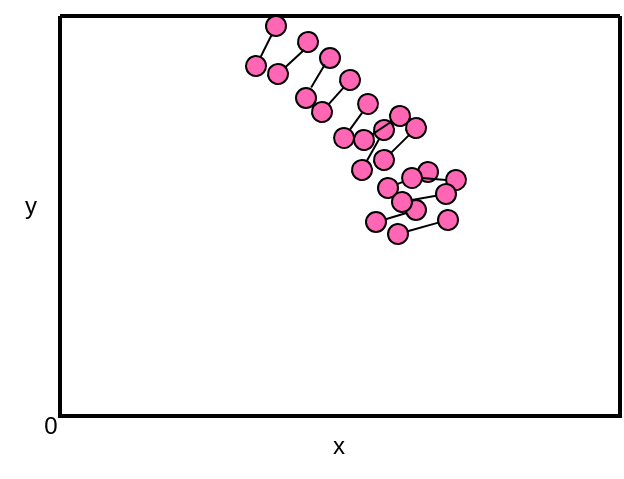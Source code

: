 <mxfile version="20.8.3" type="github">
  <diagram id="xv5Tho9vcZtsLMltUlNm" name="第 1 页">
    <mxGraphModel dx="1180" dy="720" grid="1" gridSize="10" guides="1" tooltips="1" connect="1" arrows="1" fold="1" page="1" pageScale="1" pageWidth="827" pageHeight="1169" math="0" shadow="0">
      <root>
        <mxCell id="0" />
        <mxCell id="1" parent="0" />
        <mxCell id="bZlDomiGvNA_Hqav9PgC-26" value="" style="swimlane;startSize=0;strokeWidth=2;" vertex="1" parent="1">
          <mxGeometry x="440" y="525" width="280" height="200" as="geometry">
            <mxRectangle x="120" y="280" width="50" height="40" as="alternateBounds" />
          </mxGeometry>
        </mxCell>
        <mxCell id="bZlDomiGvNA_Hqav9PgC-27" value="" style="group;rotation=40;" vertex="1" connectable="0" parent="bZlDomiGvNA_Hqav9PgC-26">
          <mxGeometry x="174" y="91" width="20" height="30" as="geometry" />
        </mxCell>
        <mxCell id="bZlDomiGvNA_Hqav9PgC-28" value="" style="ellipse;whiteSpace=wrap;html=1;aspect=fixed;fillColor=#FF66B3;rotation=40;" vertex="1" parent="bZlDomiGvNA_Hqav9PgC-27">
          <mxGeometry x="15" y="6" width="10" height="10" as="geometry" />
        </mxCell>
        <mxCell id="bZlDomiGvNA_Hqav9PgC-29" value="" style="ellipse;whiteSpace=wrap;html=1;aspect=fixed;fillColor=#FF66B3;rotation=40;" vertex="1" parent="bZlDomiGvNA_Hqav9PgC-27">
          <mxGeometry x="-10" y="13" width="10" height="10" as="geometry" />
        </mxCell>
        <mxCell id="bZlDomiGvNA_Hqav9PgC-30" value="" style="endArrow=none;html=1;rounded=0;startArrow=none;" edge="1" parent="bZlDomiGvNA_Hqav9PgC-27" source="bZlDomiGvNA_Hqav9PgC-29" target="bZlDomiGvNA_Hqav9PgC-28">
          <mxGeometry width="50" height="50" relative="1" as="geometry">
            <mxPoint x="-33" y="51" as="sourcePoint" />
            <mxPoint x="37" y="44" as="targetPoint" />
          </mxGeometry>
        </mxCell>
        <mxCell id="bZlDomiGvNA_Hqav9PgC-31" value="" style="group;rotation=40;" vertex="1" connectable="0" parent="bZlDomiGvNA_Hqav9PgC-27">
          <mxGeometry x="-10" y="-24" width="20" height="30" as="geometry" />
        </mxCell>
        <mxCell id="bZlDomiGvNA_Hqav9PgC-32" value="" style="ellipse;whiteSpace=wrap;html=1;aspect=fixed;fillColor=#FF66B3;rotation=40;" vertex="1" parent="bZlDomiGvNA_Hqav9PgC-31">
          <mxGeometry x="15" y="6" width="10" height="10" as="geometry" />
        </mxCell>
        <mxCell id="bZlDomiGvNA_Hqav9PgC-33" value="" style="ellipse;whiteSpace=wrap;html=1;aspect=fixed;fillColor=#FF66B3;rotation=40;" vertex="1" parent="bZlDomiGvNA_Hqav9PgC-31">
          <mxGeometry x="-5" y="14" width="10" height="10" as="geometry" />
        </mxCell>
        <mxCell id="bZlDomiGvNA_Hqav9PgC-34" value="" style="endArrow=none;html=1;rounded=0;startArrow=none;" edge="1" parent="bZlDomiGvNA_Hqav9PgC-31" source="bZlDomiGvNA_Hqav9PgC-33" target="bZlDomiGvNA_Hqav9PgC-32">
          <mxGeometry width="50" height="50" relative="1" as="geometry">
            <mxPoint x="-33" y="51" as="sourcePoint" />
            <mxPoint x="37" y="44" as="targetPoint" />
          </mxGeometry>
        </mxCell>
        <mxCell id="bZlDomiGvNA_Hqav9PgC-35" value="" style="group;rotation=20;" vertex="1" connectable="0" parent="bZlDomiGvNA_Hqav9PgC-26">
          <mxGeometry x="133" y="43" width="20" height="30" as="geometry" />
        </mxCell>
        <mxCell id="bZlDomiGvNA_Hqav9PgC-36" value="" style="ellipse;whiteSpace=wrap;html=1;aspect=fixed;fillColor=#FF66B3;rotation=20;" vertex="1" parent="bZlDomiGvNA_Hqav9PgC-35">
          <mxGeometry x="16" y="-4" width="10" height="10" as="geometry" />
        </mxCell>
        <mxCell id="bZlDomiGvNA_Hqav9PgC-37" value="" style="ellipse;whiteSpace=wrap;html=1;aspect=fixed;fillColor=#FF66B3;rotation=20;" vertex="1" parent="bZlDomiGvNA_Hqav9PgC-35">
          <mxGeometry x="4" y="13" width="10" height="10" as="geometry" />
        </mxCell>
        <mxCell id="bZlDomiGvNA_Hqav9PgC-38" value="" style="endArrow=none;html=1;rounded=0;startArrow=none;" edge="1" parent="bZlDomiGvNA_Hqav9PgC-35" source="bZlDomiGvNA_Hqav9PgC-37" target="bZlDomiGvNA_Hqav9PgC-36">
          <mxGeometry width="50" height="50" relative="1" as="geometry">
            <mxPoint x="-18" y="64" as="sourcePoint" />
            <mxPoint x="45" y="33" as="targetPoint" />
          </mxGeometry>
        </mxCell>
        <mxCell id="bZlDomiGvNA_Hqav9PgC-39" value="" style="group;rotation=15;" vertex="1" connectable="0" parent="bZlDomiGvNA_Hqav9PgC-35">
          <mxGeometry x="-5" y="-18" width="20" height="30" as="geometry" />
        </mxCell>
        <mxCell id="bZlDomiGvNA_Hqav9PgC-40" value="" style="ellipse;whiteSpace=wrap;html=1;aspect=fixed;fillColor=#FF66B3;rotation=15;" vertex="1" parent="bZlDomiGvNA_Hqav9PgC-39">
          <mxGeometry x="12" y="2" width="10" height="10" as="geometry" />
        </mxCell>
        <mxCell id="bZlDomiGvNA_Hqav9PgC-41" value="" style="ellipse;whiteSpace=wrap;html=1;aspect=fixed;fillColor=#FF66B3;rotation=15;" vertex="1" parent="bZlDomiGvNA_Hqav9PgC-39">
          <mxGeometry x="-2" y="18" width="10" height="10" as="geometry" />
        </mxCell>
        <mxCell id="bZlDomiGvNA_Hqav9PgC-42" value="" style="endArrow=none;html=1;rounded=0;startArrow=none;" edge="1" parent="bZlDomiGvNA_Hqav9PgC-39" source="bZlDomiGvNA_Hqav9PgC-41" target="bZlDomiGvNA_Hqav9PgC-40">
          <mxGeometry width="50" height="50" relative="1" as="geometry">
            <mxPoint x="-14" y="66" as="sourcePoint" />
            <mxPoint x="47" y="30" as="targetPoint" />
          </mxGeometry>
        </mxCell>
        <mxCell id="bZlDomiGvNA_Hqav9PgC-43" value="" style="group;rotation=90;" vertex="1" connectable="0" parent="bZlDomiGvNA_Hqav9PgC-26">
          <mxGeometry x="119" y="16" width="20" height="30" as="geometry" />
        </mxCell>
        <mxCell id="bZlDomiGvNA_Hqav9PgC-44" value="" style="ellipse;whiteSpace=wrap;html=1;aspect=fixed;fillColor=#FF66B3;rotation=0;" vertex="1" parent="bZlDomiGvNA_Hqav9PgC-43">
          <mxGeometry x="11" width="10" height="10" as="geometry" />
        </mxCell>
        <mxCell id="bZlDomiGvNA_Hqav9PgC-45" value="" style="ellipse;whiteSpace=wrap;html=1;aspect=fixed;fillColor=#FF66B3;rotation=0;" vertex="1" parent="bZlDomiGvNA_Hqav9PgC-43">
          <mxGeometry x="-1" y="20" width="10" height="10" as="geometry" />
        </mxCell>
        <mxCell id="bZlDomiGvNA_Hqav9PgC-46" value="" style="endArrow=none;html=1;rounded=0;startArrow=none;" edge="1" parent="bZlDomiGvNA_Hqav9PgC-43">
          <mxGeometry width="50" height="50" relative="1" as="geometry">
            <mxPoint x="6.572" y="19.713" as="sourcePoint" />
            <mxPoint x="13.428" y="8.287" as="targetPoint" />
          </mxGeometry>
        </mxCell>
        <mxCell id="bZlDomiGvNA_Hqav9PgC-47" value="" style="group;rotation=105;" vertex="1" connectable="0" parent="bZlDomiGvNA_Hqav9PgC-26">
          <mxGeometry x="50" y="-9" width="20" height="30" as="geometry" />
        </mxCell>
        <mxCell id="bZlDomiGvNA_Hqav9PgC-48" value="" style="ellipse;whiteSpace=wrap;html=1;aspect=fixed;fillColor=#FF66B3;rotation=15;" vertex="1" parent="bZlDomiGvNA_Hqav9PgC-47">
          <mxGeometry x="69" y="17" width="10" height="10" as="geometry" />
        </mxCell>
        <mxCell id="bZlDomiGvNA_Hqav9PgC-49" value="" style="ellipse;whiteSpace=wrap;html=1;aspect=fixed;fillColor=#FF66B3;rotation=15;" vertex="1" parent="bZlDomiGvNA_Hqav9PgC-47">
          <mxGeometry x="54" y="33" width="10" height="10" as="geometry" />
        </mxCell>
        <mxCell id="bZlDomiGvNA_Hqav9PgC-50" value="" style="endArrow=none;html=1;rounded=0;startArrow=none;" edge="1" parent="bZlDomiGvNA_Hqav9PgC-47" source="bZlDomiGvNA_Hqav9PgC-49">
          <mxGeometry width="50" height="50" relative="1" as="geometry">
            <mxPoint x="43" y="81" as="sourcePoint" />
            <mxPoint x="72" y="26" as="targetPoint" />
          </mxGeometry>
        </mxCell>
        <mxCell id="bZlDomiGvNA_Hqav9PgC-51" value="" style="group;rotation=15;" vertex="1" connectable="0" parent="1">
          <mxGeometry x="574" y="595" width="20" height="30" as="geometry" />
        </mxCell>
        <mxCell id="bZlDomiGvNA_Hqav9PgC-52" value="" style="ellipse;whiteSpace=wrap;html=1;aspect=fixed;fillColor=#FF66B3;rotation=15;" vertex="1" parent="bZlDomiGvNA_Hqav9PgC-51">
          <mxGeometry x="12" y="2" width="10" height="10" as="geometry" />
        </mxCell>
        <mxCell id="bZlDomiGvNA_Hqav9PgC-53" value="" style="ellipse;whiteSpace=wrap;html=1;aspect=fixed;fillColor=#FF66B3;rotation=15;" vertex="1" parent="bZlDomiGvNA_Hqav9PgC-51">
          <mxGeometry x="23" y="-18" width="10" height="10" as="geometry" />
        </mxCell>
        <mxCell id="bZlDomiGvNA_Hqav9PgC-54" value="" style="endArrow=none;html=1;rounded=0;startArrow=none;" edge="1" parent="bZlDomiGvNA_Hqav9PgC-51" source="bZlDomiGvNA_Hqav9PgC-53" target="bZlDomiGvNA_Hqav9PgC-52">
          <mxGeometry width="50" height="50" relative="1" as="geometry">
            <mxPoint x="-14" y="66" as="sourcePoint" />
            <mxPoint x="47" y="30" as="targetPoint" />
          </mxGeometry>
        </mxCell>
        <mxCell id="bZlDomiGvNA_Hqav9PgC-55" value="" style="group;rotation=30;" vertex="1" connectable="0" parent="1">
          <mxGeometry x="591" y="566" width="20" height="30" as="geometry" />
        </mxCell>
        <mxCell id="bZlDomiGvNA_Hqav9PgC-56" value="" style="ellipse;whiteSpace=wrap;html=1;aspect=fixed;fillColor=#FF66B3;rotation=30;" vertex="1" parent="bZlDomiGvNA_Hqav9PgC-55">
          <mxGeometry x="14" y="4" width="10" height="10" as="geometry" />
        </mxCell>
        <mxCell id="bZlDomiGvNA_Hqav9PgC-57" value="" style="ellipse;whiteSpace=wrap;html=1;aspect=fixed;fillColor=#FF66B3;rotation=30;" vertex="1" parent="bZlDomiGvNA_Hqav9PgC-55">
          <mxGeometry x="-4" y="16" width="10" height="10" as="geometry" />
        </mxCell>
        <mxCell id="bZlDomiGvNA_Hqav9PgC-58" value="" style="endArrow=none;html=1;rounded=0;startArrow=none;" edge="1" parent="bZlDomiGvNA_Hqav9PgC-55" source="bZlDomiGvNA_Hqav9PgC-57" target="bZlDomiGvNA_Hqav9PgC-56">
          <mxGeometry width="50" height="50" relative="1" as="geometry">
            <mxPoint x="-26" y="58" as="sourcePoint" />
            <mxPoint x="42" y="39" as="targetPoint" />
          </mxGeometry>
        </mxCell>
        <mxCell id="bZlDomiGvNA_Hqav9PgC-59" value="" style="group;rotation=45;" vertex="1" connectable="0" parent="1">
          <mxGeometry x="538" y="605" width="20" height="56" as="geometry" />
        </mxCell>
        <mxCell id="bZlDomiGvNA_Hqav9PgC-60" value="" style="ellipse;whiteSpace=wrap;html=1;aspect=fixed;fillColor=#FF66B3;rotation=45;" vertex="1" parent="bZlDomiGvNA_Hqav9PgC-59">
          <mxGeometry x="75" y="12" width="10" height="10" as="geometry" />
        </mxCell>
        <mxCell id="bZlDomiGvNA_Hqav9PgC-61" value="" style="ellipse;whiteSpace=wrap;html=1;aspect=fixed;fillColor=#FF66B3;rotation=45;" vertex="1" parent="bZlDomiGvNA_Hqav9PgC-59">
          <mxGeometry x="55" y="18" width="10" height="10" as="geometry" />
        </mxCell>
        <mxCell id="bZlDomiGvNA_Hqav9PgC-62" value="" style="endArrow=none;html=1;rounded=0;startArrow=none;" edge="1" parent="bZlDomiGvNA_Hqav9PgC-59" source="bZlDomiGvNA_Hqav9PgC-61" target="bZlDomiGvNA_Hqav9PgC-60">
          <mxGeometry width="50" height="50" relative="1" as="geometry">
            <mxPoint x="24" y="52" as="sourcePoint" />
            <mxPoint x="94" y="51" as="targetPoint" />
          </mxGeometry>
        </mxCell>
        <mxCell id="bZlDomiGvNA_Hqav9PgC-63" value="" style="group;rotation=65;" vertex="1" connectable="0" parent="bZlDomiGvNA_Hqav9PgC-59">
          <mxGeometry x="52" y="-16" width="20" height="40" as="geometry" />
        </mxCell>
        <mxCell id="bZlDomiGvNA_Hqav9PgC-64" value="" style="ellipse;whiteSpace=wrap;html=1;aspect=fixed;fillColor=#FF66B3;rotation=65;" vertex="1" parent="bZlDomiGvNA_Hqav9PgC-63">
          <mxGeometry x="43" y="13" width="10" height="10" as="geometry" />
        </mxCell>
        <mxCell id="bZlDomiGvNA_Hqav9PgC-65" value="" style="ellipse;whiteSpace=wrap;html=1;aspect=fixed;fillColor=#FF66B3;rotation=65;" vertex="1" parent="bZlDomiGvNA_Hqav9PgC-63">
          <mxGeometry x="21" y="12" width="10" height="10" as="geometry" />
        </mxCell>
        <mxCell id="bZlDomiGvNA_Hqav9PgC-66" value="" style="endArrow=none;html=1;rounded=0;startArrow=none;" edge="1" parent="bZlDomiGvNA_Hqav9PgC-63">
          <mxGeometry width="50" height="50" relative="1" as="geometry">
            <mxPoint x="31" y="17" as="sourcePoint" />
            <mxPoint x="43" y="18" as="targetPoint" />
          </mxGeometry>
        </mxCell>
        <mxCell id="bZlDomiGvNA_Hqav9PgC-67" value="" style="group;rotation=140;" vertex="1" connectable="0" parent="bZlDomiGvNA_Hqav9PgC-63">
          <mxGeometry x="-11" y="9" width="20" height="30" as="geometry" />
        </mxCell>
        <mxCell id="bZlDomiGvNA_Hqav9PgC-68" value="" style="ellipse;whiteSpace=wrap;html=1;aspect=fixed;fillColor=#FF66B3;rotation=50;" vertex="1" parent="bZlDomiGvNA_Hqav9PgC-67">
          <mxGeometry x="49" y="11" width="10" height="10" as="geometry" />
        </mxCell>
        <mxCell id="bZlDomiGvNA_Hqav9PgC-69" value="" style="ellipse;whiteSpace=wrap;html=1;aspect=fixed;fillColor=#FF66B3;rotation=50;" vertex="1" parent="bZlDomiGvNA_Hqav9PgC-67">
          <mxGeometry x="27" y="15" width="10" height="10" as="geometry" />
        </mxCell>
        <mxCell id="bZlDomiGvNA_Hqav9PgC-70" value="" style="endArrow=none;html=1;rounded=0;startArrow=none;" edge="1" parent="bZlDomiGvNA_Hqav9PgC-67" target="bZlDomiGvNA_Hqav9PgC-68">
          <mxGeometry width="50" height="50" relative="1" as="geometry">
            <mxPoint x="37" y="19" as="sourcePoint" />
            <mxPoint x="63" y="51" as="targetPoint" />
          </mxGeometry>
        </mxCell>
        <mxCell id="bZlDomiGvNA_Hqav9PgC-71" value="" style="group;rotation=105;" vertex="1" connectable="0" parent="bZlDomiGvNA_Hqav9PgC-59">
          <mxGeometry x="62" y="-31" width="20" height="30" as="geometry" />
        </mxCell>
        <mxCell id="bZlDomiGvNA_Hqav9PgC-72" value="" style="ellipse;whiteSpace=wrap;html=1;aspect=fixed;fillColor=#FF66B3;rotation=15;" vertex="1" parent="bZlDomiGvNA_Hqav9PgC-71">
          <mxGeometry x="13" y="2" width="10" height="10" as="geometry" />
        </mxCell>
        <mxCell id="bZlDomiGvNA_Hqav9PgC-73" value="" style="ellipse;whiteSpace=wrap;html=1;aspect=fixed;fillColor=#FF66B3;rotation=15;" vertex="1" parent="bZlDomiGvNA_Hqav9PgC-71">
          <mxGeometry x="-3" y="18" width="10" height="10" as="geometry" />
        </mxCell>
        <mxCell id="bZlDomiGvNA_Hqav9PgC-74" value="" style="endArrow=none;html=1;rounded=0;startArrow=none;" edge="1" parent="bZlDomiGvNA_Hqav9PgC-71" source="bZlDomiGvNA_Hqav9PgC-73" target="bZlDomiGvNA_Hqav9PgC-72">
          <mxGeometry width="50" height="50" relative="1" as="geometry">
            <mxPoint x="-14" y="66" as="sourcePoint" />
            <mxPoint x="46" y="30" as="targetPoint" />
          </mxGeometry>
        </mxCell>
        <mxCell id="bZlDomiGvNA_Hqav9PgC-75" value="" style="group;rotation=85;" vertex="1" connectable="0" parent="1">
          <mxGeometry x="533" y="525" width="20" height="30" as="geometry" />
        </mxCell>
        <mxCell id="bZlDomiGvNA_Hqav9PgC-76" value="" style="ellipse;whiteSpace=wrap;html=1;aspect=fixed;fillColor=#FF66B3;rotation=-5;" vertex="1" parent="bZlDomiGvNA_Hqav9PgC-75">
          <mxGeometry x="10" width="10" height="10" as="geometry" />
        </mxCell>
        <mxCell id="bZlDomiGvNA_Hqav9PgC-77" value="" style="ellipse;whiteSpace=wrap;html=1;aspect=fixed;fillColor=#FF66B3;rotation=-5;" vertex="1" parent="bZlDomiGvNA_Hqav9PgC-75">
          <mxGeometry y="20" width="10" height="10" as="geometry" />
        </mxCell>
        <mxCell id="bZlDomiGvNA_Hqav9PgC-78" value="" style="endArrow=none;html=1;rounded=0;startArrow=none;" edge="1" parent="bZlDomiGvNA_Hqav9PgC-75" source="bZlDomiGvNA_Hqav9PgC-77" target="bZlDomiGvNA_Hqav9PgC-76">
          <mxGeometry width="50" height="50" relative="1" as="geometry">
            <mxPoint x="5" y="71" as="sourcePoint" />
            <mxPoint x="49" y="17" as="targetPoint" />
          </mxGeometry>
        </mxCell>
        <mxCell id="bZlDomiGvNA_Hqav9PgC-80" value="y" style="text;html=1;align=center;verticalAlign=middle;resizable=0;points=[];autosize=1;strokeColor=none;fillColor=none;" vertex="1" parent="1">
          <mxGeometry x="410" y="605" width="30" height="30" as="geometry" />
        </mxCell>
        <mxCell id="bZlDomiGvNA_Hqav9PgC-81" value="x" style="text;html=1;align=center;verticalAlign=middle;resizable=0;points=[];autosize=1;strokeColor=none;fillColor=none;" vertex="1" parent="1">
          <mxGeometry x="564" y="725" width="30" height="30" as="geometry" />
        </mxCell>
        <mxCell id="bZlDomiGvNA_Hqav9PgC-82" value="0" style="text;html=1;align=center;verticalAlign=middle;resizable=0;points=[];autosize=1;strokeColor=none;fillColor=none;" vertex="1" parent="1">
          <mxGeometry x="420" y="715" width="30" height="30" as="geometry" />
        </mxCell>
      </root>
    </mxGraphModel>
  </diagram>
</mxfile>
